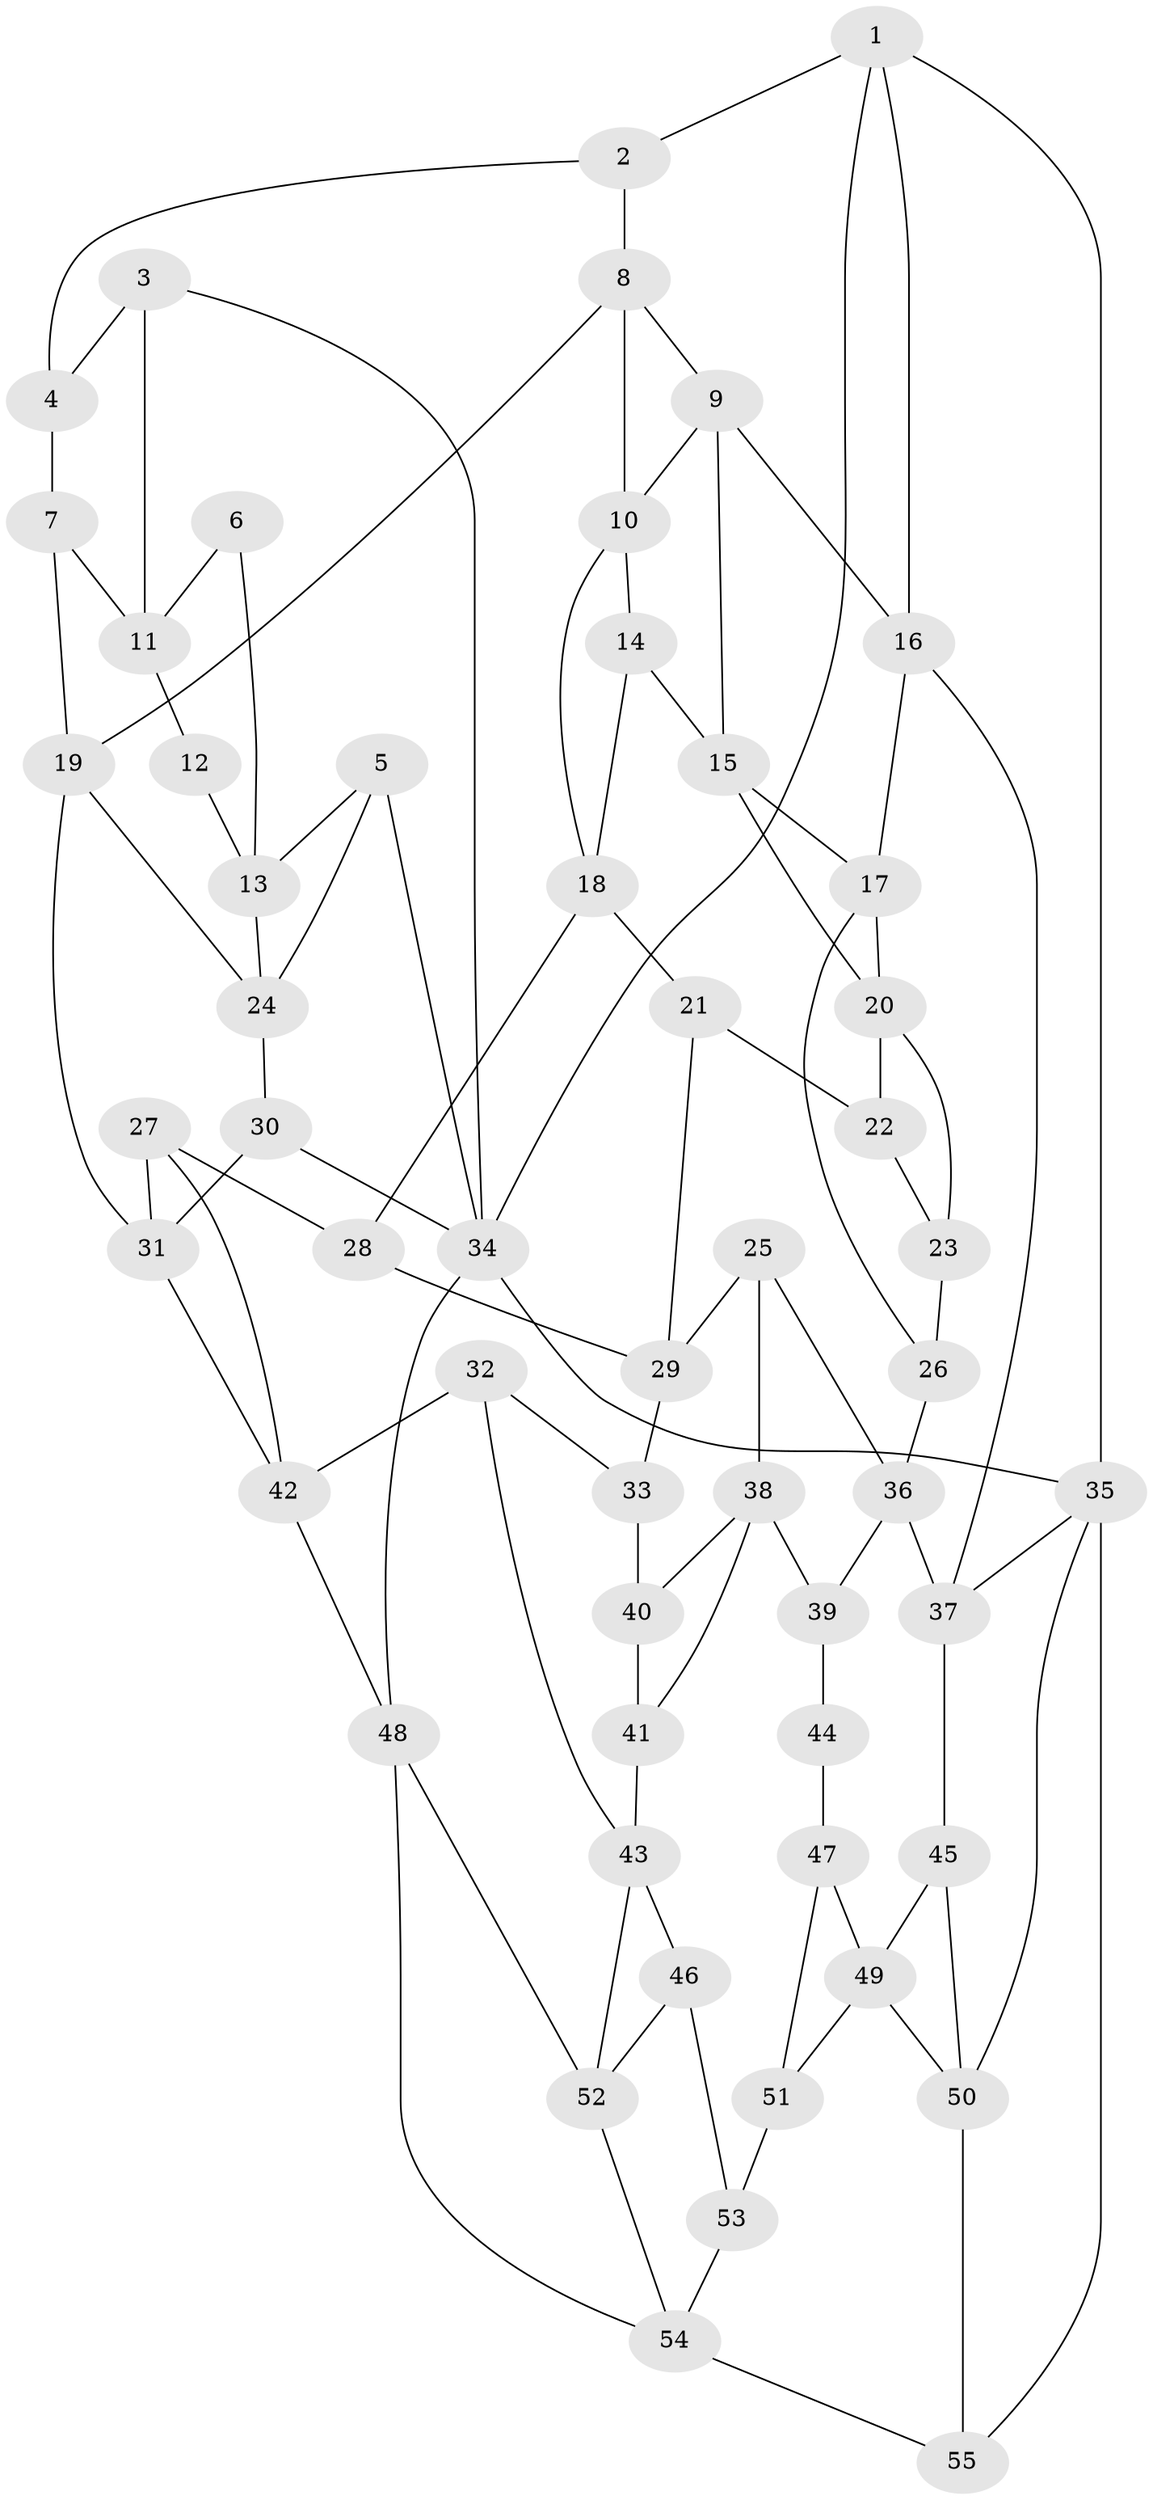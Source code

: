// original degree distribution, {3: 0.03333333333333333, 5: 0.4777777777777778, 4: 0.24444444444444444, 6: 0.24444444444444444}
// Generated by graph-tools (version 1.1) at 2025/38/03/04/25 23:38:30]
// undirected, 55 vertices, 96 edges
graph export_dot {
  node [color=gray90,style=filled];
  1;
  2;
  3;
  4;
  5;
  6;
  7;
  8;
  9;
  10;
  11;
  12;
  13;
  14;
  15;
  16;
  17;
  18;
  19;
  20;
  21;
  22;
  23;
  24;
  25;
  26;
  27;
  28;
  29;
  30;
  31;
  32;
  33;
  34;
  35;
  36;
  37;
  38;
  39;
  40;
  41;
  42;
  43;
  44;
  45;
  46;
  47;
  48;
  49;
  50;
  51;
  52;
  53;
  54;
  55;
  1 -- 2 [weight=1.0];
  1 -- 16 [weight=1.0];
  1 -- 34 [weight=1.0];
  1 -- 35 [weight=1.0];
  2 -- 4 [weight=1.0];
  2 -- 8 [weight=1.0];
  3 -- 4 [weight=1.0];
  3 -- 11 [weight=1.0];
  3 -- 34 [weight=1.0];
  4 -- 7 [weight=1.0];
  5 -- 13 [weight=1.0];
  5 -- 24 [weight=1.0];
  5 -- 34 [weight=1.0];
  6 -- 11 [weight=1.0];
  6 -- 13 [weight=1.0];
  7 -- 11 [weight=1.0];
  7 -- 19 [weight=1.0];
  8 -- 9 [weight=1.0];
  8 -- 10 [weight=1.0];
  8 -- 19 [weight=1.0];
  9 -- 10 [weight=1.0];
  9 -- 15 [weight=1.0];
  9 -- 16 [weight=1.0];
  10 -- 14 [weight=1.0];
  10 -- 18 [weight=1.0];
  11 -- 12 [weight=1.0];
  12 -- 13 [weight=1.0];
  13 -- 24 [weight=1.0];
  14 -- 15 [weight=1.0];
  14 -- 18 [weight=1.0];
  15 -- 17 [weight=1.0];
  15 -- 20 [weight=1.0];
  16 -- 17 [weight=1.0];
  16 -- 37 [weight=1.0];
  17 -- 20 [weight=1.0];
  17 -- 26 [weight=1.0];
  18 -- 21 [weight=1.0];
  18 -- 28 [weight=1.0];
  19 -- 24 [weight=1.0];
  19 -- 31 [weight=1.0];
  20 -- 22 [weight=1.0];
  20 -- 23 [weight=1.0];
  21 -- 22 [weight=1.0];
  21 -- 29 [weight=1.0];
  22 -- 23 [weight=1.0];
  23 -- 26 [weight=2.0];
  24 -- 30 [weight=1.0];
  25 -- 29 [weight=1.0];
  25 -- 36 [weight=1.0];
  25 -- 38 [weight=1.0];
  26 -- 36 [weight=1.0];
  27 -- 28 [weight=1.0];
  27 -- 31 [weight=1.0];
  27 -- 42 [weight=1.0];
  28 -- 29 [weight=1.0];
  29 -- 33 [weight=1.0];
  30 -- 31 [weight=1.0];
  30 -- 34 [weight=1.0];
  31 -- 42 [weight=1.0];
  32 -- 33 [weight=1.0];
  32 -- 42 [weight=1.0];
  32 -- 43 [weight=1.0];
  33 -- 40 [weight=2.0];
  34 -- 35 [weight=1.0];
  34 -- 48 [weight=1.0];
  35 -- 37 [weight=1.0];
  35 -- 50 [weight=1.0];
  35 -- 55 [weight=1.0];
  36 -- 37 [weight=1.0];
  36 -- 39 [weight=1.0];
  37 -- 45 [weight=1.0];
  38 -- 39 [weight=1.0];
  38 -- 40 [weight=1.0];
  38 -- 41 [weight=1.0];
  39 -- 44 [weight=1.0];
  40 -- 41 [weight=1.0];
  41 -- 43 [weight=1.0];
  42 -- 48 [weight=1.0];
  43 -- 46 [weight=1.0];
  43 -- 52 [weight=1.0];
  44 -- 47 [weight=2.0];
  45 -- 49 [weight=1.0];
  45 -- 50 [weight=1.0];
  46 -- 52 [weight=1.0];
  46 -- 53 [weight=1.0];
  47 -- 49 [weight=1.0];
  47 -- 51 [weight=1.0];
  48 -- 52 [weight=1.0];
  48 -- 54 [weight=1.0];
  49 -- 50 [weight=1.0];
  49 -- 51 [weight=1.0];
  50 -- 55 [weight=1.0];
  51 -- 53 [weight=2.0];
  52 -- 54 [weight=1.0];
  53 -- 54 [weight=1.0];
  54 -- 55 [weight=1.0];
}
